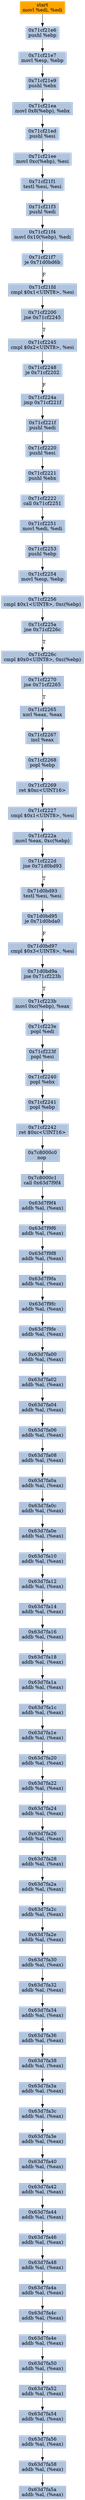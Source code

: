 digraph G {
node[shape=rectangle,style=filled,fillcolor=lightsteelblue,color=lightsteelblue]
bgcolor="transparent"
a0x71cf21e4movl_edi_edi[label="start\nmovl %edi, %edi",color="lightgrey",fillcolor="orange"];
a0x71cf21e6pushl_ebp[label="0x71cf21e6\npushl %ebp"];
a0x71cf21e7movl_esp_ebp[label="0x71cf21e7\nmovl %esp, %ebp"];
a0x71cf21e9pushl_ebx[label="0x71cf21e9\npushl %ebx"];
a0x71cf21eamovl_0x8ebp__ebx[label="0x71cf21ea\nmovl 0x8(%ebp), %ebx"];
a0x71cf21edpushl_esi[label="0x71cf21ed\npushl %esi"];
a0x71cf21eemovl_0xcebp__esi[label="0x71cf21ee\nmovl 0xc(%ebp), %esi"];
a0x71cf21f1testl_esi_esi[label="0x71cf21f1\ntestl %esi, %esi"];
a0x71cf21f3pushl_edi[label="0x71cf21f3\npushl %edi"];
a0x71cf21f4movl_0x10ebp__edi[label="0x71cf21f4\nmovl 0x10(%ebp), %edi"];
a0x71cf21f7je_0x71d0bd6b[label="0x71cf21f7\nje 0x71d0bd6b"];
a0x71cf21fdcmpl_0x1UINT8_esi[label="0x71cf21fd\ncmpl $0x1<UINT8>, %esi"];
a0x71cf2200jne_0x71cf2245[label="0x71cf2200\njne 0x71cf2245"];
a0x71cf2245cmpl_0x2UINT8_esi[label="0x71cf2245\ncmpl $0x2<UINT8>, %esi"];
a0x71cf2248je_0x71cf2202[label="0x71cf2248\nje 0x71cf2202"];
a0x71cf224ajmp_0x71cf221f[label="0x71cf224a\njmp 0x71cf221f"];
a0x71cf221fpushl_edi[label="0x71cf221f\npushl %edi"];
a0x71cf2220pushl_esi[label="0x71cf2220\npushl %esi"];
a0x71cf2221pushl_ebx[label="0x71cf2221\npushl %ebx"];
a0x71cf2222call_0x71cf2251[label="0x71cf2222\ncall 0x71cf2251"];
a0x71cf2251movl_edi_edi[label="0x71cf2251\nmovl %edi, %edi"];
a0x71cf2253pushl_ebp[label="0x71cf2253\npushl %ebp"];
a0x71cf2254movl_esp_ebp[label="0x71cf2254\nmovl %esp, %ebp"];
a0x71cf2256cmpl_0x1UINT8_0xcebp_[label="0x71cf2256\ncmpl $0x1<UINT8>, 0xc(%ebp)"];
a0x71cf225ajne_0x71cf226c[label="0x71cf225a\njne 0x71cf226c"];
a0x71cf226ccmpl_0x0UINT8_0xcebp_[label="0x71cf226c\ncmpl $0x0<UINT8>, 0xc(%ebp)"];
a0x71cf2270jne_0x71cf2265[label="0x71cf2270\njne 0x71cf2265"];
a0x71cf2265xorl_eax_eax[label="0x71cf2265\nxorl %eax, %eax"];
a0x71cf2267incl_eax[label="0x71cf2267\nincl %eax"];
a0x71cf2268popl_ebp[label="0x71cf2268\npopl %ebp"];
a0x71cf2269ret_0xcUINT16[label="0x71cf2269\nret $0xc<UINT16>"];
a0x71cf2227cmpl_0x1UINT8_esi[label="0x71cf2227\ncmpl $0x1<UINT8>, %esi"];
a0x71cf222amovl_eax_0xcebp_[label="0x71cf222a\nmovl %eax, 0xc(%ebp)"];
a0x71cf222djne_0x71d0bd93[label="0x71cf222d\njne 0x71d0bd93"];
a0x71d0bd93testl_esi_esi[label="0x71d0bd93\ntestl %esi, %esi"];
a0x71d0bd95je_0x71d0bda0[label="0x71d0bd95\nje 0x71d0bda0"];
a0x71d0bd97cmpl_0x3UINT8_esi[label="0x71d0bd97\ncmpl $0x3<UINT8>, %esi"];
a0x71d0bd9ajne_0x71cf223b[label="0x71d0bd9a\njne 0x71cf223b"];
a0x71cf223bmovl_0xcebp__eax[label="0x71cf223b\nmovl 0xc(%ebp), %eax"];
a0x71cf223epopl_edi[label="0x71cf223e\npopl %edi"];
a0x71cf223fpopl_esi[label="0x71cf223f\npopl %esi"];
a0x71cf2240popl_ebx[label="0x71cf2240\npopl %ebx"];
a0x71cf2241popl_ebp[label="0x71cf2241\npopl %ebp"];
a0x71cf2242ret_0xcUINT16[label="0x71cf2242\nret $0xc<UINT16>"];
a0x7c8000c0nop_[label="0x7c8000c0\nnop "];
a0x7c8000c1call_0x63d7f9f4[label="0x7c8000c1\ncall 0x63d7f9f4"];
a0x63d7f9f4addb_al_eax_[label="0x63d7f9f4\naddb %al, (%eax)"];
a0x63d7f9f6addb_al_eax_[label="0x63d7f9f6\naddb %al, (%eax)"];
a0x63d7f9f8addb_al_eax_[label="0x63d7f9f8\naddb %al, (%eax)"];
a0x63d7f9faaddb_al_eax_[label="0x63d7f9fa\naddb %al, (%eax)"];
a0x63d7f9fcaddb_al_eax_[label="0x63d7f9fc\naddb %al, (%eax)"];
a0x63d7f9feaddb_al_eax_[label="0x63d7f9fe\naddb %al, (%eax)"];
a0x63d7fa00addb_al_eax_[label="0x63d7fa00\naddb %al, (%eax)"];
a0x63d7fa02addb_al_eax_[label="0x63d7fa02\naddb %al, (%eax)"];
a0x63d7fa04addb_al_eax_[label="0x63d7fa04\naddb %al, (%eax)"];
a0x63d7fa06addb_al_eax_[label="0x63d7fa06\naddb %al, (%eax)"];
a0x63d7fa08addb_al_eax_[label="0x63d7fa08\naddb %al, (%eax)"];
a0x63d7fa0aaddb_al_eax_[label="0x63d7fa0a\naddb %al, (%eax)"];
a0x63d7fa0caddb_al_eax_[label="0x63d7fa0c\naddb %al, (%eax)"];
a0x63d7fa0eaddb_al_eax_[label="0x63d7fa0e\naddb %al, (%eax)"];
a0x63d7fa10addb_al_eax_[label="0x63d7fa10\naddb %al, (%eax)"];
a0x63d7fa12addb_al_eax_[label="0x63d7fa12\naddb %al, (%eax)"];
a0x63d7fa14addb_al_eax_[label="0x63d7fa14\naddb %al, (%eax)"];
a0x63d7fa16addb_al_eax_[label="0x63d7fa16\naddb %al, (%eax)"];
a0x63d7fa18addb_al_eax_[label="0x63d7fa18\naddb %al, (%eax)"];
a0x63d7fa1aaddb_al_eax_[label="0x63d7fa1a\naddb %al, (%eax)"];
a0x63d7fa1caddb_al_eax_[label="0x63d7fa1c\naddb %al, (%eax)"];
a0x63d7fa1eaddb_al_eax_[label="0x63d7fa1e\naddb %al, (%eax)"];
a0x63d7fa20addb_al_eax_[label="0x63d7fa20\naddb %al, (%eax)"];
a0x63d7fa22addb_al_eax_[label="0x63d7fa22\naddb %al, (%eax)"];
a0x63d7fa24addb_al_eax_[label="0x63d7fa24\naddb %al, (%eax)"];
a0x63d7fa26addb_al_eax_[label="0x63d7fa26\naddb %al, (%eax)"];
a0x63d7fa28addb_al_eax_[label="0x63d7fa28\naddb %al, (%eax)"];
a0x63d7fa2aaddb_al_eax_[label="0x63d7fa2a\naddb %al, (%eax)"];
a0x63d7fa2caddb_al_eax_[label="0x63d7fa2c\naddb %al, (%eax)"];
a0x63d7fa2eaddb_al_eax_[label="0x63d7fa2e\naddb %al, (%eax)"];
a0x63d7fa30addb_al_eax_[label="0x63d7fa30\naddb %al, (%eax)"];
a0x63d7fa32addb_al_eax_[label="0x63d7fa32\naddb %al, (%eax)"];
a0x63d7fa34addb_al_eax_[label="0x63d7fa34\naddb %al, (%eax)"];
a0x63d7fa36addb_al_eax_[label="0x63d7fa36\naddb %al, (%eax)"];
a0x63d7fa38addb_al_eax_[label="0x63d7fa38\naddb %al, (%eax)"];
a0x63d7fa3aaddb_al_eax_[label="0x63d7fa3a\naddb %al, (%eax)"];
a0x63d7fa3caddb_al_eax_[label="0x63d7fa3c\naddb %al, (%eax)"];
a0x63d7fa3eaddb_al_eax_[label="0x63d7fa3e\naddb %al, (%eax)"];
a0x63d7fa40addb_al_eax_[label="0x63d7fa40\naddb %al, (%eax)"];
a0x63d7fa42addb_al_eax_[label="0x63d7fa42\naddb %al, (%eax)"];
a0x63d7fa44addb_al_eax_[label="0x63d7fa44\naddb %al, (%eax)"];
a0x63d7fa46addb_al_eax_[label="0x63d7fa46\naddb %al, (%eax)"];
a0x63d7fa48addb_al_eax_[label="0x63d7fa48\naddb %al, (%eax)"];
a0x63d7fa4aaddb_al_eax_[label="0x63d7fa4a\naddb %al, (%eax)"];
a0x63d7fa4caddb_al_eax_[label="0x63d7fa4c\naddb %al, (%eax)"];
a0x63d7fa4eaddb_al_eax_[label="0x63d7fa4e\naddb %al, (%eax)"];
a0x63d7fa50addb_al_eax_[label="0x63d7fa50\naddb %al, (%eax)"];
a0x63d7fa52addb_al_eax_[label="0x63d7fa52\naddb %al, (%eax)"];
a0x63d7fa54addb_al_eax_[label="0x63d7fa54\naddb %al, (%eax)"];
a0x63d7fa56addb_al_eax_[label="0x63d7fa56\naddb %al, (%eax)"];
a0x63d7fa58addb_al_eax_[label="0x63d7fa58\naddb %al, (%eax)"];
a0x63d7fa5aaddb_al_eax_[label="0x63d7fa5a\naddb %al, (%eax)"];
a0x71cf21e4movl_edi_edi -> a0x71cf21e6pushl_ebp [color="#000000"];
a0x71cf21e6pushl_ebp -> a0x71cf21e7movl_esp_ebp [color="#000000"];
a0x71cf21e7movl_esp_ebp -> a0x71cf21e9pushl_ebx [color="#000000"];
a0x71cf21e9pushl_ebx -> a0x71cf21eamovl_0x8ebp__ebx [color="#000000"];
a0x71cf21eamovl_0x8ebp__ebx -> a0x71cf21edpushl_esi [color="#000000"];
a0x71cf21edpushl_esi -> a0x71cf21eemovl_0xcebp__esi [color="#000000"];
a0x71cf21eemovl_0xcebp__esi -> a0x71cf21f1testl_esi_esi [color="#000000"];
a0x71cf21f1testl_esi_esi -> a0x71cf21f3pushl_edi [color="#000000"];
a0x71cf21f3pushl_edi -> a0x71cf21f4movl_0x10ebp__edi [color="#000000"];
a0x71cf21f4movl_0x10ebp__edi -> a0x71cf21f7je_0x71d0bd6b [color="#000000"];
a0x71cf21f7je_0x71d0bd6b -> a0x71cf21fdcmpl_0x1UINT8_esi [color="#000000",label="F"];
a0x71cf21fdcmpl_0x1UINT8_esi -> a0x71cf2200jne_0x71cf2245 [color="#000000"];
a0x71cf2200jne_0x71cf2245 -> a0x71cf2245cmpl_0x2UINT8_esi [color="#000000",label="T"];
a0x71cf2245cmpl_0x2UINT8_esi -> a0x71cf2248je_0x71cf2202 [color="#000000"];
a0x71cf2248je_0x71cf2202 -> a0x71cf224ajmp_0x71cf221f [color="#000000",label="F"];
a0x71cf224ajmp_0x71cf221f -> a0x71cf221fpushl_edi [color="#000000"];
a0x71cf221fpushl_edi -> a0x71cf2220pushl_esi [color="#000000"];
a0x71cf2220pushl_esi -> a0x71cf2221pushl_ebx [color="#000000"];
a0x71cf2221pushl_ebx -> a0x71cf2222call_0x71cf2251 [color="#000000"];
a0x71cf2222call_0x71cf2251 -> a0x71cf2251movl_edi_edi [color="#000000"];
a0x71cf2251movl_edi_edi -> a0x71cf2253pushl_ebp [color="#000000"];
a0x71cf2253pushl_ebp -> a0x71cf2254movl_esp_ebp [color="#000000"];
a0x71cf2254movl_esp_ebp -> a0x71cf2256cmpl_0x1UINT8_0xcebp_ [color="#000000"];
a0x71cf2256cmpl_0x1UINT8_0xcebp_ -> a0x71cf225ajne_0x71cf226c [color="#000000"];
a0x71cf225ajne_0x71cf226c -> a0x71cf226ccmpl_0x0UINT8_0xcebp_ [color="#000000",label="T"];
a0x71cf226ccmpl_0x0UINT8_0xcebp_ -> a0x71cf2270jne_0x71cf2265 [color="#000000"];
a0x71cf2270jne_0x71cf2265 -> a0x71cf2265xorl_eax_eax [color="#000000",label="T"];
a0x71cf2265xorl_eax_eax -> a0x71cf2267incl_eax [color="#000000"];
a0x71cf2267incl_eax -> a0x71cf2268popl_ebp [color="#000000"];
a0x71cf2268popl_ebp -> a0x71cf2269ret_0xcUINT16 [color="#000000"];
a0x71cf2269ret_0xcUINT16 -> a0x71cf2227cmpl_0x1UINT8_esi [color="#000000"];
a0x71cf2227cmpl_0x1UINT8_esi -> a0x71cf222amovl_eax_0xcebp_ [color="#000000"];
a0x71cf222amovl_eax_0xcebp_ -> a0x71cf222djne_0x71d0bd93 [color="#000000"];
a0x71cf222djne_0x71d0bd93 -> a0x71d0bd93testl_esi_esi [color="#000000",label="T"];
a0x71d0bd93testl_esi_esi -> a0x71d0bd95je_0x71d0bda0 [color="#000000"];
a0x71d0bd95je_0x71d0bda0 -> a0x71d0bd97cmpl_0x3UINT8_esi [color="#000000",label="F"];
a0x71d0bd97cmpl_0x3UINT8_esi -> a0x71d0bd9ajne_0x71cf223b [color="#000000"];
a0x71d0bd9ajne_0x71cf223b -> a0x71cf223bmovl_0xcebp__eax [color="#000000",label="T"];
a0x71cf223bmovl_0xcebp__eax -> a0x71cf223epopl_edi [color="#000000"];
a0x71cf223epopl_edi -> a0x71cf223fpopl_esi [color="#000000"];
a0x71cf223fpopl_esi -> a0x71cf2240popl_ebx [color="#000000"];
a0x71cf2240popl_ebx -> a0x71cf2241popl_ebp [color="#000000"];
a0x71cf2241popl_ebp -> a0x71cf2242ret_0xcUINT16 [color="#000000"];
a0x71cf2242ret_0xcUINT16 -> a0x7c8000c0nop_ [color="#000000"];
a0x7c8000c0nop_ -> a0x7c8000c1call_0x63d7f9f4 [color="#000000"];
a0x7c8000c1call_0x63d7f9f4 -> a0x63d7f9f4addb_al_eax_ [color="#000000"];
a0x63d7f9f4addb_al_eax_ -> a0x63d7f9f6addb_al_eax_ [color="#000000"];
a0x63d7f9f6addb_al_eax_ -> a0x63d7f9f8addb_al_eax_ [color="#000000"];
a0x63d7f9f8addb_al_eax_ -> a0x63d7f9faaddb_al_eax_ [color="#000000"];
a0x63d7f9faaddb_al_eax_ -> a0x63d7f9fcaddb_al_eax_ [color="#000000"];
a0x63d7f9fcaddb_al_eax_ -> a0x63d7f9feaddb_al_eax_ [color="#000000"];
a0x63d7f9feaddb_al_eax_ -> a0x63d7fa00addb_al_eax_ [color="#000000"];
a0x63d7fa00addb_al_eax_ -> a0x63d7fa02addb_al_eax_ [color="#000000"];
a0x63d7fa02addb_al_eax_ -> a0x63d7fa04addb_al_eax_ [color="#000000"];
a0x63d7fa04addb_al_eax_ -> a0x63d7fa06addb_al_eax_ [color="#000000"];
a0x63d7fa06addb_al_eax_ -> a0x63d7fa08addb_al_eax_ [color="#000000"];
a0x63d7fa08addb_al_eax_ -> a0x63d7fa0aaddb_al_eax_ [color="#000000"];
a0x63d7fa0aaddb_al_eax_ -> a0x63d7fa0caddb_al_eax_ [color="#000000"];
a0x63d7fa0caddb_al_eax_ -> a0x63d7fa0eaddb_al_eax_ [color="#000000"];
a0x63d7fa0eaddb_al_eax_ -> a0x63d7fa10addb_al_eax_ [color="#000000"];
a0x63d7fa10addb_al_eax_ -> a0x63d7fa12addb_al_eax_ [color="#000000"];
a0x63d7fa12addb_al_eax_ -> a0x63d7fa14addb_al_eax_ [color="#000000"];
a0x63d7fa14addb_al_eax_ -> a0x63d7fa16addb_al_eax_ [color="#000000"];
a0x63d7fa16addb_al_eax_ -> a0x63d7fa18addb_al_eax_ [color="#000000"];
a0x63d7fa18addb_al_eax_ -> a0x63d7fa1aaddb_al_eax_ [color="#000000"];
a0x63d7fa1aaddb_al_eax_ -> a0x63d7fa1caddb_al_eax_ [color="#000000"];
a0x63d7fa1caddb_al_eax_ -> a0x63d7fa1eaddb_al_eax_ [color="#000000"];
a0x63d7fa1eaddb_al_eax_ -> a0x63d7fa20addb_al_eax_ [color="#000000"];
a0x63d7fa20addb_al_eax_ -> a0x63d7fa22addb_al_eax_ [color="#000000"];
a0x63d7fa22addb_al_eax_ -> a0x63d7fa24addb_al_eax_ [color="#000000"];
a0x63d7fa24addb_al_eax_ -> a0x63d7fa26addb_al_eax_ [color="#000000"];
a0x63d7fa26addb_al_eax_ -> a0x63d7fa28addb_al_eax_ [color="#000000"];
a0x63d7fa28addb_al_eax_ -> a0x63d7fa2aaddb_al_eax_ [color="#000000"];
a0x63d7fa2aaddb_al_eax_ -> a0x63d7fa2caddb_al_eax_ [color="#000000"];
a0x63d7fa2caddb_al_eax_ -> a0x63d7fa2eaddb_al_eax_ [color="#000000"];
a0x63d7fa2eaddb_al_eax_ -> a0x63d7fa30addb_al_eax_ [color="#000000"];
a0x63d7fa30addb_al_eax_ -> a0x63d7fa32addb_al_eax_ [color="#000000"];
a0x63d7fa32addb_al_eax_ -> a0x63d7fa34addb_al_eax_ [color="#000000"];
a0x63d7fa34addb_al_eax_ -> a0x63d7fa36addb_al_eax_ [color="#000000"];
a0x63d7fa36addb_al_eax_ -> a0x63d7fa38addb_al_eax_ [color="#000000"];
a0x63d7fa38addb_al_eax_ -> a0x63d7fa3aaddb_al_eax_ [color="#000000"];
a0x63d7fa3aaddb_al_eax_ -> a0x63d7fa3caddb_al_eax_ [color="#000000"];
a0x63d7fa3caddb_al_eax_ -> a0x63d7fa3eaddb_al_eax_ [color="#000000"];
a0x63d7fa3eaddb_al_eax_ -> a0x63d7fa40addb_al_eax_ [color="#000000"];
a0x63d7fa40addb_al_eax_ -> a0x63d7fa42addb_al_eax_ [color="#000000"];
a0x63d7fa42addb_al_eax_ -> a0x63d7fa44addb_al_eax_ [color="#000000"];
a0x63d7fa44addb_al_eax_ -> a0x63d7fa46addb_al_eax_ [color="#000000"];
a0x63d7fa46addb_al_eax_ -> a0x63d7fa48addb_al_eax_ [color="#000000"];
a0x63d7fa48addb_al_eax_ -> a0x63d7fa4aaddb_al_eax_ [color="#000000"];
a0x63d7fa4aaddb_al_eax_ -> a0x63d7fa4caddb_al_eax_ [color="#000000"];
a0x63d7fa4caddb_al_eax_ -> a0x63d7fa4eaddb_al_eax_ [color="#000000"];
a0x63d7fa4eaddb_al_eax_ -> a0x63d7fa50addb_al_eax_ [color="#000000"];
a0x63d7fa50addb_al_eax_ -> a0x63d7fa52addb_al_eax_ [color="#000000"];
a0x63d7fa52addb_al_eax_ -> a0x63d7fa54addb_al_eax_ [color="#000000"];
a0x63d7fa54addb_al_eax_ -> a0x63d7fa56addb_al_eax_ [color="#000000"];
a0x63d7fa56addb_al_eax_ -> a0x63d7fa58addb_al_eax_ [color="#000000"];
a0x63d7fa58addb_al_eax_ -> a0x63d7fa5aaddb_al_eax_ [color="#000000"];
}
